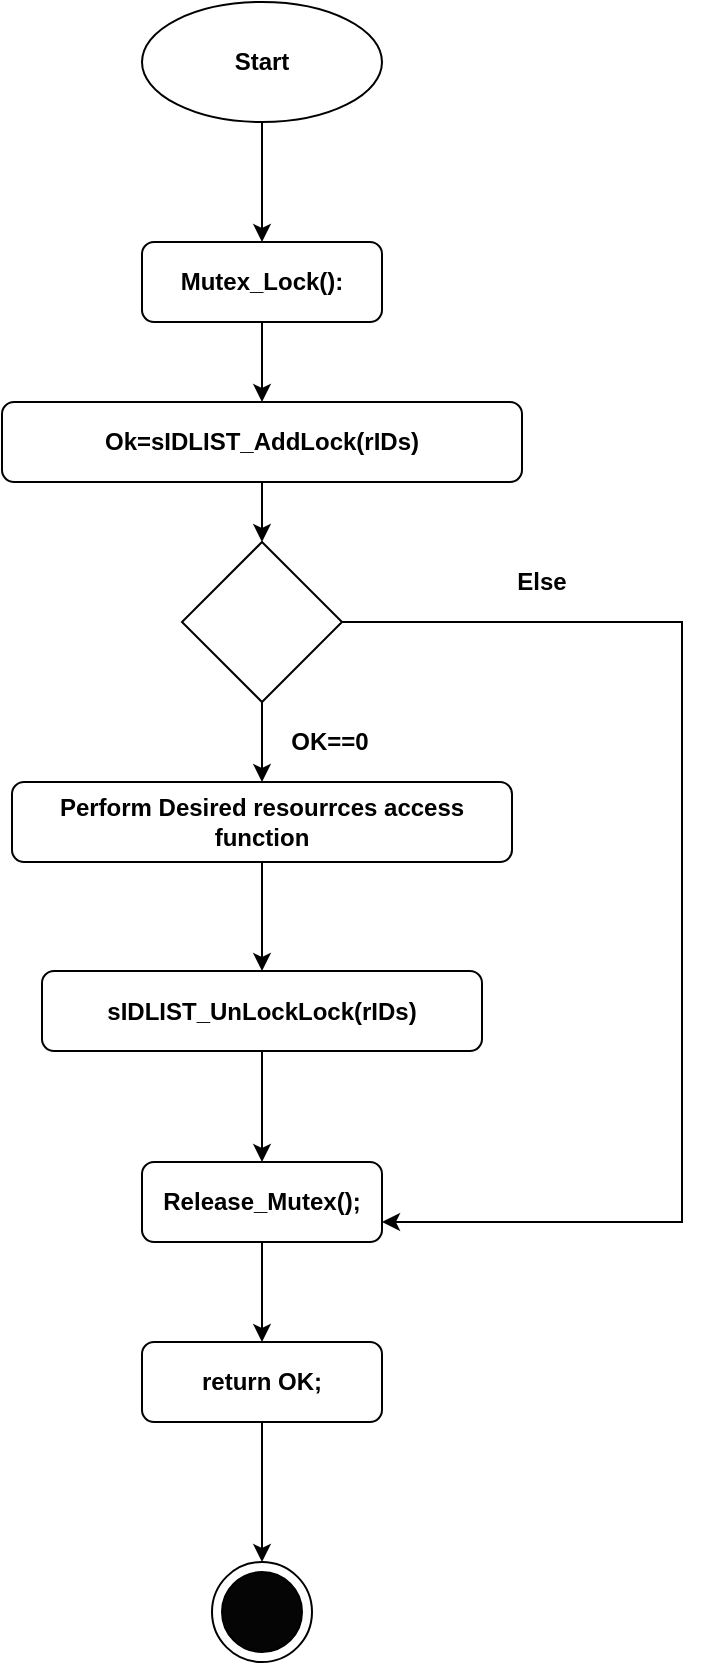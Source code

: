 <mxfile version="13.3.1" type="device"><diagram id="C5RBs43oDa-KdzZeNtuy" name="Page-1"><mxGraphModel dx="1371" dy="924" grid="1" gridSize="10" guides="1" tooltips="1" connect="1" arrows="1" fold="1" page="1" pageScale="1" pageWidth="827" pageHeight="1169" math="0" shadow="0"><root><mxCell id="WIyWlLk6GJQsqaUBKTNV-0"/><mxCell id="WIyWlLk6GJQsqaUBKTNV-1" parent="WIyWlLk6GJQsqaUBKTNV-0"/><mxCell id="aiGPgpr46YqyNTmQWOxE-16" style="edgeStyle=orthogonalEdgeStyle;rounded=0;orthogonalLoop=1;jettySize=auto;html=1;exitX=0.5;exitY=1;exitDx=0;exitDy=0;entryX=0.5;entryY=0;entryDx=0;entryDy=0;" edge="1" parent="WIyWlLk6GJQsqaUBKTNV-1" source="aiGPgpr46YqyNTmQWOxE-1" target="aiGPgpr46YqyNTmQWOxE-7"><mxGeometry relative="1" as="geometry"/></mxCell><mxCell id="aiGPgpr46YqyNTmQWOxE-1" value="&lt;b&gt;Mutex_Lock():&lt;/b&gt;" style="rounded=1;whiteSpace=wrap;html=1;fillColor=none;" vertex="1" parent="WIyWlLk6GJQsqaUBKTNV-1"><mxGeometry x="340" y="200" width="120" height="40" as="geometry"/></mxCell><mxCell id="aiGPgpr46YqyNTmQWOxE-5" style="edgeStyle=orthogonalEdgeStyle;rounded=0;orthogonalLoop=1;jettySize=auto;html=1;entryX=0.5;entryY=0;entryDx=0;entryDy=0;" edge="1" parent="WIyWlLk6GJQsqaUBKTNV-1" source="aiGPgpr46YqyNTmQWOxE-2" target="aiGPgpr46YqyNTmQWOxE-1"><mxGeometry relative="1" as="geometry"/></mxCell><mxCell id="aiGPgpr46YqyNTmQWOxE-2" value="" style="ellipse;whiteSpace=wrap;html=1;fillColor=none;" vertex="1" parent="WIyWlLk6GJQsqaUBKTNV-1"><mxGeometry x="340" y="80" width="120" height="60" as="geometry"/></mxCell><mxCell id="aiGPgpr46YqyNTmQWOxE-3" value="&lt;b&gt;Start&lt;/b&gt;" style="text;html=1;strokeColor=none;fillColor=none;align=center;verticalAlign=middle;whiteSpace=wrap;rounded=0;" vertex="1" parent="WIyWlLk6GJQsqaUBKTNV-1"><mxGeometry x="385" y="100" width="30" height="20" as="geometry"/></mxCell><mxCell id="aiGPgpr46YqyNTmQWOxE-17" style="edgeStyle=orthogonalEdgeStyle;rounded=0;orthogonalLoop=1;jettySize=auto;html=1;exitX=0.5;exitY=1;exitDx=0;exitDy=0;entryX=0.5;entryY=0;entryDx=0;entryDy=0;" edge="1" parent="WIyWlLk6GJQsqaUBKTNV-1" source="aiGPgpr46YqyNTmQWOxE-7" target="aiGPgpr46YqyNTmQWOxE-9"><mxGeometry relative="1" as="geometry"/></mxCell><mxCell id="aiGPgpr46YqyNTmQWOxE-7" value="&lt;b&gt;Ok=sIDLIST_AddLock(rIDs)&lt;/b&gt;" style="rounded=1;whiteSpace=wrap;html=1;fillColor=none;" vertex="1" parent="WIyWlLk6GJQsqaUBKTNV-1"><mxGeometry x="270" y="280" width="260" height="40" as="geometry"/></mxCell><mxCell id="aiGPgpr46YqyNTmQWOxE-23" style="edgeStyle=orthogonalEdgeStyle;rounded=0;orthogonalLoop=1;jettySize=auto;html=1;entryX=0.5;entryY=0;entryDx=0;entryDy=0;" edge="1" parent="WIyWlLk6GJQsqaUBKTNV-1" source="aiGPgpr46YqyNTmQWOxE-8" target="aiGPgpr46YqyNTmQWOxE-10"><mxGeometry relative="1" as="geometry"/></mxCell><mxCell id="aiGPgpr46YqyNTmQWOxE-8" value="&lt;b&gt;Perform Desired resourrces access function&lt;/b&gt;" style="rounded=1;whiteSpace=wrap;html=1;fillColor=none;" vertex="1" parent="WIyWlLk6GJQsqaUBKTNV-1"><mxGeometry x="275" y="470" width="250" height="40" as="geometry"/></mxCell><mxCell id="aiGPgpr46YqyNTmQWOxE-18" style="edgeStyle=orthogonalEdgeStyle;rounded=0;orthogonalLoop=1;jettySize=auto;html=1;exitX=0.5;exitY=1;exitDx=0;exitDy=0;entryX=0.5;entryY=0;entryDx=0;entryDy=0;" edge="1" parent="WIyWlLk6GJQsqaUBKTNV-1" source="aiGPgpr46YqyNTmQWOxE-9" target="aiGPgpr46YqyNTmQWOxE-8"><mxGeometry relative="1" as="geometry"/></mxCell><mxCell id="aiGPgpr46YqyNTmQWOxE-20" style="edgeStyle=orthogonalEdgeStyle;rounded=0;orthogonalLoop=1;jettySize=auto;html=1;entryX=1;entryY=0.75;entryDx=0;entryDy=0;" edge="1" parent="WIyWlLk6GJQsqaUBKTNV-1" source="aiGPgpr46YqyNTmQWOxE-9" target="aiGPgpr46YqyNTmQWOxE-11"><mxGeometry relative="1" as="geometry"><Array as="points"><mxPoint x="610" y="390"/><mxPoint x="610" y="690"/></Array></mxGeometry></mxCell><mxCell id="aiGPgpr46YqyNTmQWOxE-9" value="" style="rhombus;whiteSpace=wrap;html=1;fillColor=none;" vertex="1" parent="WIyWlLk6GJQsqaUBKTNV-1"><mxGeometry x="360" y="350" width="80" height="80" as="geometry"/></mxCell><mxCell id="aiGPgpr46YqyNTmQWOxE-24" style="edgeStyle=orthogonalEdgeStyle;rounded=0;orthogonalLoop=1;jettySize=auto;html=1;entryX=0.5;entryY=0;entryDx=0;entryDy=0;" edge="1" parent="WIyWlLk6GJQsqaUBKTNV-1" source="aiGPgpr46YqyNTmQWOxE-10" target="aiGPgpr46YqyNTmQWOxE-11"><mxGeometry relative="1" as="geometry"/></mxCell><mxCell id="aiGPgpr46YqyNTmQWOxE-10" value="&lt;b&gt;sIDLIST_UnLockLock(rIDs)&lt;/b&gt;" style="rounded=1;whiteSpace=wrap;html=1;fillColor=none;" vertex="1" parent="WIyWlLk6GJQsqaUBKTNV-1"><mxGeometry x="290" y="564.5" width="220" height="40" as="geometry"/></mxCell><mxCell id="aiGPgpr46YqyNTmQWOxE-25" style="edgeStyle=orthogonalEdgeStyle;rounded=0;orthogonalLoop=1;jettySize=auto;html=1;entryX=0.5;entryY=0;entryDx=0;entryDy=0;" edge="1" parent="WIyWlLk6GJQsqaUBKTNV-1" source="aiGPgpr46YqyNTmQWOxE-11" target="aiGPgpr46YqyNTmQWOxE-12"><mxGeometry relative="1" as="geometry"/></mxCell><mxCell id="aiGPgpr46YqyNTmQWOxE-11" value="&lt;b&gt;Release_Mutex();&lt;/b&gt;" style="rounded=1;whiteSpace=wrap;html=1;fillColor=none;" vertex="1" parent="WIyWlLk6GJQsqaUBKTNV-1"><mxGeometry x="340" y="660" width="120" height="40" as="geometry"/></mxCell><mxCell id="aiGPgpr46YqyNTmQWOxE-26" style="edgeStyle=orthogonalEdgeStyle;rounded=0;orthogonalLoop=1;jettySize=auto;html=1;entryX=0.5;entryY=0;entryDx=0;entryDy=0;" edge="1" parent="WIyWlLk6GJQsqaUBKTNV-1" source="aiGPgpr46YqyNTmQWOxE-12" target="aiGPgpr46YqyNTmQWOxE-15"><mxGeometry relative="1" as="geometry"/></mxCell><mxCell id="aiGPgpr46YqyNTmQWOxE-12" value="&lt;b&gt;return OK;&lt;/b&gt;" style="rounded=1;whiteSpace=wrap;html=1;fillColor=none;" vertex="1" parent="WIyWlLk6GJQsqaUBKTNV-1"><mxGeometry x="340" y="750" width="120" height="40" as="geometry"/></mxCell><mxCell id="aiGPgpr46YqyNTmQWOxE-14" value="" style="ellipse;whiteSpace=wrap;html=1;aspect=fixed;fillColor=#050505;" vertex="1" parent="WIyWlLk6GJQsqaUBKTNV-1"><mxGeometry x="380" y="865" width="40" height="40" as="geometry"/></mxCell><mxCell id="aiGPgpr46YqyNTmQWOxE-15" value="" style="ellipse;whiteSpace=wrap;html=1;aspect=fixed;fillColor=none;" vertex="1" parent="WIyWlLk6GJQsqaUBKTNV-1"><mxGeometry x="375" y="860" width="50" height="50" as="geometry"/></mxCell><mxCell id="aiGPgpr46YqyNTmQWOxE-19" value="&lt;b&gt;OK==0&lt;/b&gt;" style="text;html=1;strokeColor=none;fillColor=none;align=center;verticalAlign=middle;whiteSpace=wrap;rounded=0;" vertex="1" parent="WIyWlLk6GJQsqaUBKTNV-1"><mxGeometry x="414" y="440" width="40" height="20" as="geometry"/></mxCell><mxCell id="aiGPgpr46YqyNTmQWOxE-22" value="&lt;b&gt;Else&lt;/b&gt;" style="text;html=1;strokeColor=none;fillColor=none;align=center;verticalAlign=middle;whiteSpace=wrap;rounded=0;" vertex="1" parent="WIyWlLk6GJQsqaUBKTNV-1"><mxGeometry x="520" y="360" width="40" height="20" as="geometry"/></mxCell></root></mxGraphModel></diagram></mxfile>